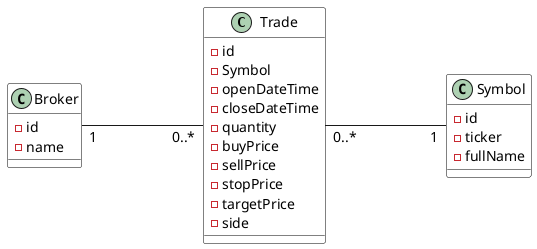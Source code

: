 @startuml Trading Journal

skinparam backgroundColor transparent
skinparam ClassBorderColor black
skinparam ClassBackgroundColor white
skinparam DefaultFontSize 14

class Trade {
    -id
    -Symbol
    -openDateTime
    -closeDateTime
    -quantity
    -buyPrice
    -sellPrice
    -stopPrice
    -targetPrice
    -side
}

class Broker {
    -id
    -name
}

class Symbol {
    -id
    -ticker
    -fullName
}

left to right direction

Broker "1" --- "0..*" Trade

Trade "0..*" --- "1" Symbol

@enduml
